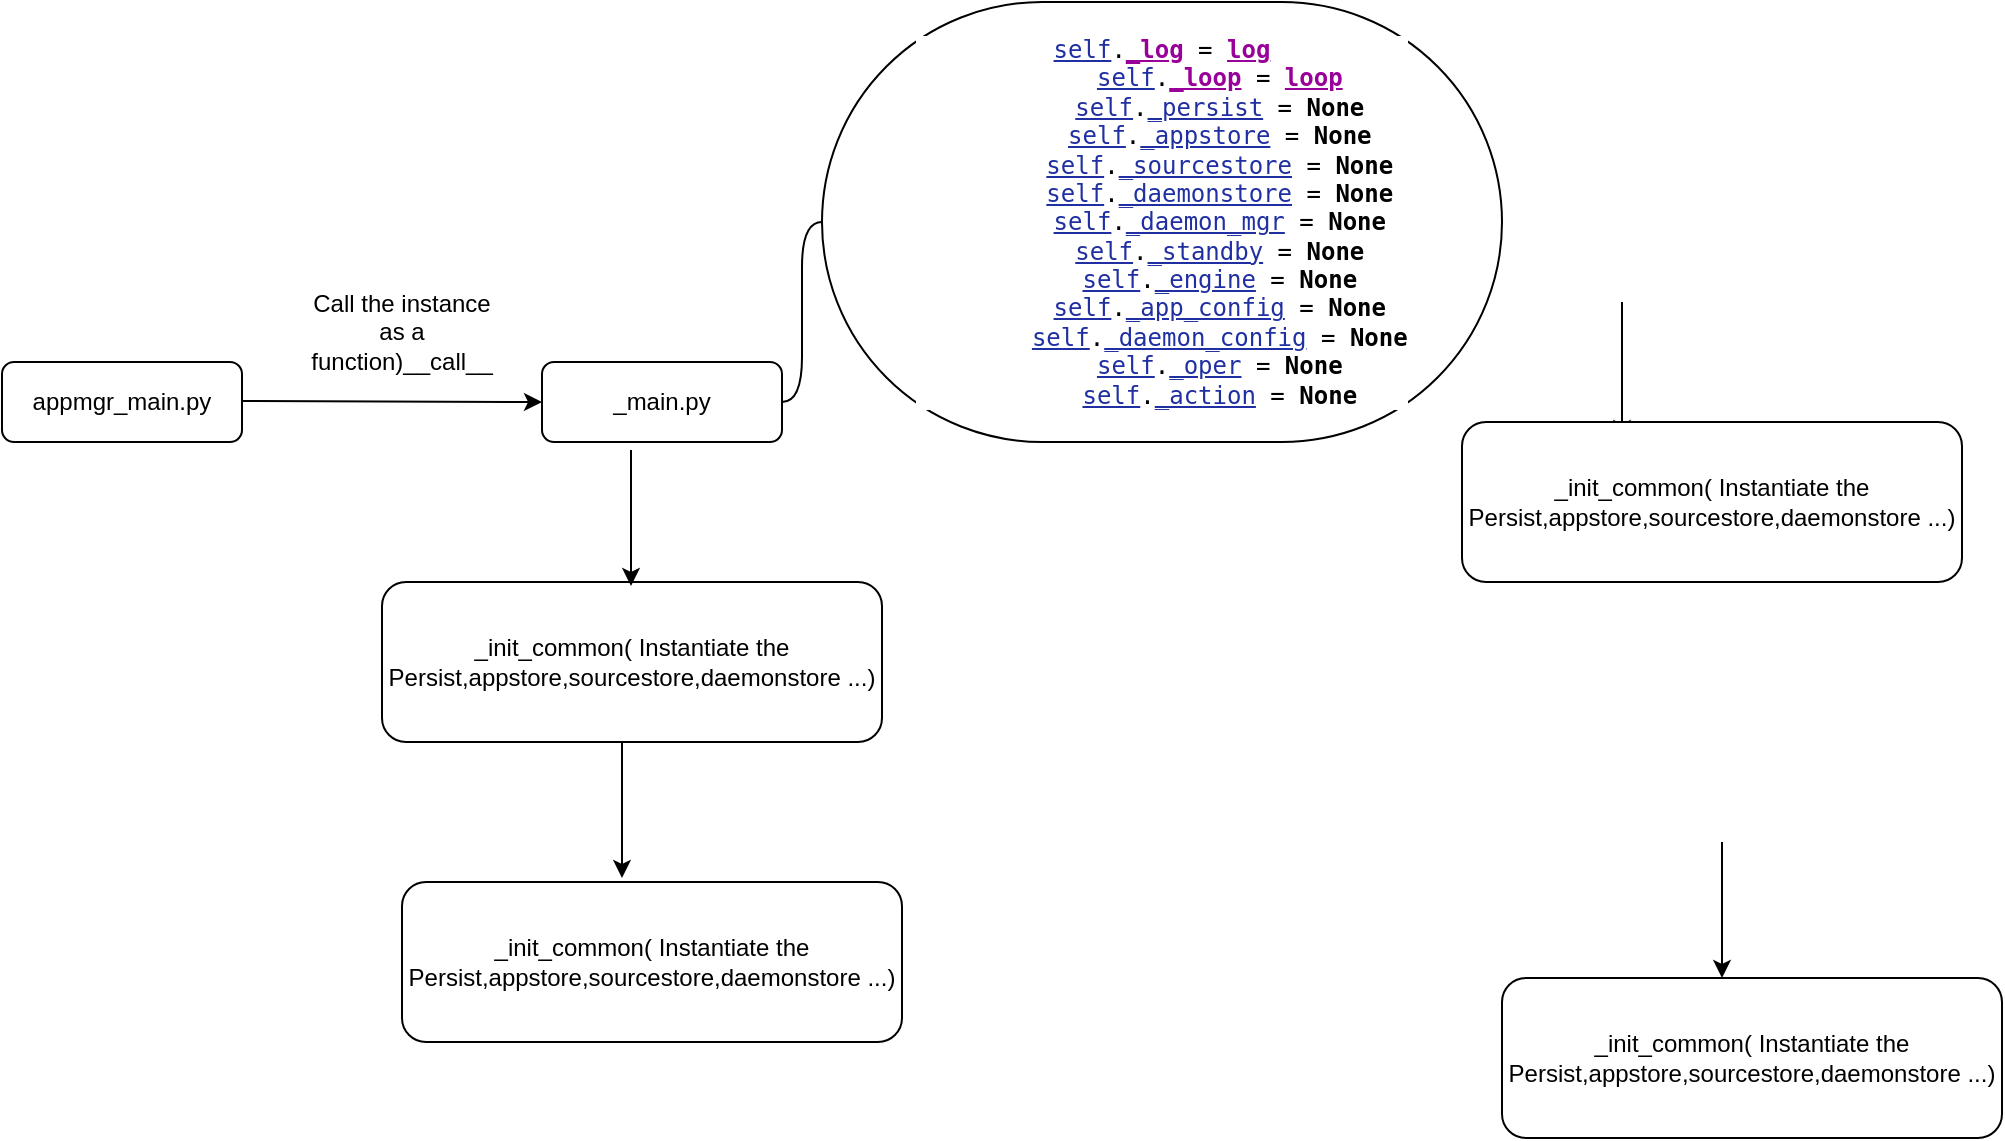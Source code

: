 <mxfile version="16.5.2" type="github">
  <diagram id="C5RBs43oDa-KdzZeNtuy" name="Page-1">
    <mxGraphModel dx="2125" dy="1890" grid="1" gridSize="10" guides="1" tooltips="1" connect="1" arrows="1" fold="1" page="1" pageScale="1" pageWidth="827" pageHeight="1169" math="0" shadow="0">
      <root>
        <mxCell id="WIyWlLk6GJQsqaUBKTNV-0" />
        <mxCell id="WIyWlLk6GJQsqaUBKTNV-1" parent="WIyWlLk6GJQsqaUBKTNV-0" />
        <mxCell id="WIyWlLk6GJQsqaUBKTNV-3" value="appmgr_main.py" style="rounded=1;whiteSpace=wrap;html=1;fontSize=12;glass=0;strokeWidth=1;shadow=0;" parent="WIyWlLk6GJQsqaUBKTNV-1" vertex="1">
          <mxGeometry x="-230" y="70" width="120" height="40" as="geometry" />
        </mxCell>
        <mxCell id="XO1icKDs8Vp44CP4bjN7-0" value="_main.py" style="rounded=1;whiteSpace=wrap;html=1;fontSize=12;glass=0;strokeWidth=1;shadow=0;" vertex="1" parent="WIyWlLk6GJQsqaUBKTNV-1">
          <mxGeometry x="40" y="70" width="120" height="40" as="geometry" />
        </mxCell>
        <mxCell id="XO1icKDs8Vp44CP4bjN7-1" value="" style="endArrow=classic;html=1;rounded=0;" edge="1" parent="WIyWlLk6GJQsqaUBKTNV-1">
          <mxGeometry width="50" height="50" relative="1" as="geometry">
            <mxPoint x="-110" y="89.5" as="sourcePoint" />
            <mxPoint x="40" y="90" as="targetPoint" />
          </mxGeometry>
        </mxCell>
        <mxCell id="XO1icKDs8Vp44CP4bjN7-2" value="Call the instance as a function)__call__" style="text;html=1;strokeColor=none;fillColor=none;align=center;verticalAlign=middle;whiteSpace=wrap;rounded=0;" vertex="1" parent="WIyWlLk6GJQsqaUBKTNV-1">
          <mxGeometry x="-60" y="40" width="60" height="30" as="geometry" />
        </mxCell>
        <mxCell id="XO1icKDs8Vp44CP4bjN7-5" value="&lt;pre style=&quot;border: 0px ; margin-top: 0px ; margin-bottom: 0px ; background-color: rgb(255 , 255 , 255)&quot;&gt;&lt;a href=&quot;https://wwwin-opengrok.cisco.com/xr-dev/s?defs=self&quot; class=&quot;intelliWindow-symbol&quot; style=&quot;color: rgb(32 , 48 , 162)&quot;&gt;self&lt;/a&gt;.&lt;a class=&quot;d intelliWindow-symbol&quot; href=&quot;https://wwwin-opengrok.cisco.com/xr-dev/xref/infra/appmgr/src/_mgr/_main.py?r=&amp;amp;mo=899&amp;amp;fi=47#_log&quot; style=&quot;color: rgb(153 , 0 , 153) ; font-weight: 700&quot;&gt;_log&lt;/a&gt; = &lt;a class=&quot;d intelliWindow-symbol&quot; href=&quot;https://wwwin-opengrok.cisco.com/xr-dev/xref/infra/appmgr/src/_mgr/_main.py?r=&amp;amp;mo=899&amp;amp;fi=47#log&quot; style=&quot;color: rgb(153 , 0 , 153) ; font-weight: 700&quot;&gt;log&lt;/a&gt;&lt;br/&gt;        &lt;a href=&quot;https://wwwin-opengrok.cisco.com/xr-dev/s?defs=self&quot; class=&quot;intelliWindow-symbol&quot; style=&quot;color: rgb(32 , 48 , 162)&quot;&gt;self&lt;/a&gt;.&lt;a class=&quot;d intelliWindow-symbol&quot; href=&quot;https://wwwin-opengrok.cisco.com/xr-dev/xref/infra/appmgr/src/_mgr/_main.py?r=&amp;amp;mo=899&amp;amp;fi=47#_loop&quot; style=&quot;color: rgb(153 , 0 , 153) ; font-weight: 700&quot;&gt;_loop&lt;/a&gt; = &lt;a class=&quot;d intelliWindow-symbol&quot; href=&quot;https://wwwin-opengrok.cisco.com/xr-dev/xref/infra/appmgr/src/_mgr/_main.py?r=&amp;amp;mo=899&amp;amp;fi=47#loop&quot; style=&quot;color: rgb(153 , 0 , 153) ; font-weight: 700&quot;&gt;loop&lt;/a&gt;&lt;br/&gt;        &lt;a href=&quot;https://wwwin-opengrok.cisco.com/xr-dev/s?defs=self&quot; class=&quot;intelliWindow-symbol&quot; style=&quot;color: rgb(32 , 48 , 162)&quot;&gt;self&lt;/a&gt;.&lt;a href=&quot;https://wwwin-opengrok.cisco.com/xr-dev/s?defs=_persist&quot; class=&quot;intelliWindow-symbol&quot; style=&quot;color: rgb(32 , 48 , 162)&quot;&gt;_persist&lt;/a&gt; = &lt;b&gt;None&lt;/b&gt;&lt;br/&gt;        &lt;a href=&quot;https://wwwin-opengrok.cisco.com/xr-dev/s?defs=self&quot; class=&quot;intelliWindow-symbol&quot; style=&quot;color: rgb(32 , 48 , 162)&quot;&gt;self&lt;/a&gt;.&lt;a href=&quot;https://wwwin-opengrok.cisco.com/xr-dev/s?defs=_appstore&quot; class=&quot;intelliWindow-symbol&quot; style=&quot;color: rgb(32 , 48 , 162)&quot;&gt;_appstore&lt;/a&gt; = &lt;b&gt;None&lt;/b&gt;&lt;br/&gt;        &lt;a href=&quot;https://wwwin-opengrok.cisco.com/xr-dev/s?defs=self&quot; class=&quot;intelliWindow-symbol&quot; style=&quot;color: rgb(32 , 48 , 162)&quot;&gt;self&lt;/a&gt;.&lt;a href=&quot;https://wwwin-opengrok.cisco.com/xr-dev/s?defs=_sourcestore&quot; class=&quot;intelliWindow-symbol&quot; style=&quot;color: rgb(32 , 48 , 162)&quot;&gt;_sourcestore&lt;/a&gt; = &lt;b&gt;None&lt;/b&gt;&lt;br/&gt;        &lt;a href=&quot;https://wwwin-opengrok.cisco.com/xr-dev/s?defs=self&quot; class=&quot;intelliWindow-symbol&quot; style=&quot;color: rgb(32 , 48 , 162)&quot;&gt;self&lt;/a&gt;.&lt;a href=&quot;https://wwwin-opengrok.cisco.com/xr-dev/s?defs=_daemonstore&quot; class=&quot;intelliWindow-symbol&quot; style=&quot;color: rgb(32 , 48 , 162)&quot;&gt;_daemonstore&lt;/a&gt; = &lt;b&gt;None&lt;/b&gt;&lt;br/&gt;        &lt;a href=&quot;https://wwwin-opengrok.cisco.com/xr-dev/s?defs=self&quot; class=&quot;intelliWindow-symbol&quot; style=&quot;color: rgb(32 , 48 , 162)&quot;&gt;self&lt;/a&gt;.&lt;a href=&quot;https://wwwin-opengrok.cisco.com/xr-dev/s?defs=_daemon_mgr&quot; class=&quot;intelliWindow-symbol&quot; style=&quot;color: rgb(32 , 48 , 162)&quot;&gt;_daemon_mgr&lt;/a&gt; = &lt;b&gt;None&lt;/b&gt;&lt;br/&gt;        &lt;a href=&quot;https://wwwin-opengrok.cisco.com/xr-dev/s?defs=self&quot; class=&quot;intelliWindow-symbol&quot; style=&quot;color: rgb(32 , 48 , 162)&quot;&gt;self&lt;/a&gt;.&lt;a href=&quot;https://wwwin-opengrok.cisco.com/xr-dev/s?defs=_standby&quot; class=&quot;intelliWindow-symbol&quot; style=&quot;color: rgb(32 , 48 , 162)&quot;&gt;_standby&lt;/a&gt; = &lt;b&gt;None&lt;/b&gt;&lt;br/&gt;        &lt;a href=&quot;https://wwwin-opengrok.cisco.com/xr-dev/s?defs=self&quot; class=&quot;intelliWindow-symbol&quot; style=&quot;color: rgb(32 , 48 , 162)&quot;&gt;self&lt;/a&gt;.&lt;a href=&quot;https://wwwin-opengrok.cisco.com/xr-dev/s?defs=_engine&quot; class=&quot;intelliWindow-symbol&quot; style=&quot;color: rgb(32 , 48 , 162)&quot;&gt;_engine&lt;/a&gt; = &lt;b&gt;None&lt;/b&gt;&lt;br/&gt;        &lt;a href=&quot;https://wwwin-opengrok.cisco.com/xr-dev/s?defs=self&quot; class=&quot;intelliWindow-symbol&quot; style=&quot;color: rgb(32 , 48 , 162)&quot;&gt;self&lt;/a&gt;.&lt;a href=&quot;https://wwwin-opengrok.cisco.com/xr-dev/s?defs=_app_config&quot; class=&quot;intelliWindow-symbol&quot; style=&quot;color: rgb(32 , 48 , 162)&quot;&gt;_app_config&lt;/a&gt; = &lt;b&gt;None&lt;/b&gt;&lt;br/&gt;        &lt;a href=&quot;https://wwwin-opengrok.cisco.com/xr-dev/s?defs=self&quot; class=&quot;intelliWindow-symbol&quot; style=&quot;color: rgb(32 , 48 , 162)&quot;&gt;self&lt;/a&gt;.&lt;a href=&quot;https://wwwin-opengrok.cisco.com/xr-dev/s?defs=_daemon_config&quot; class=&quot;intelliWindow-symbol&quot; style=&quot;color: rgb(32 , 48 , 162)&quot;&gt;_daemon_config&lt;/a&gt; = &lt;b&gt;None&lt;/b&gt;&lt;br/&gt;        &lt;a href=&quot;https://wwwin-opengrok.cisco.com/xr-dev/s?defs=self&quot; class=&quot;intelliWindow-symbol&quot; style=&quot;color: rgb(32 , 48 , 162)&quot;&gt;self&lt;/a&gt;.&lt;a href=&quot;https://wwwin-opengrok.cisco.com/xr-dev/s?defs=_oper&quot; class=&quot;intelliWindow-symbol&quot; style=&quot;color: rgb(32 , 48 , 162)&quot;&gt;_oper&lt;/a&gt; = &lt;b&gt;None&lt;/b&gt;&lt;br/&gt;        &lt;a href=&quot;https://wwwin-opengrok.cisco.com/xr-dev/s?defs=self&quot; class=&quot;intelliWindow-symbol&quot; style=&quot;color: rgb(32 , 48 , 162)&quot;&gt;self&lt;/a&gt;.&lt;a href=&quot;https://wwwin-opengrok.cisco.com/xr-dev/s?defs=_action&quot; class=&quot;intelliWindow-symbol&quot; style=&quot;color: rgb(32 , 48 , 162)&quot;&gt;_action&lt;/a&gt; = &lt;b&gt;None&lt;/b&gt;&lt;/pre&gt;" style="whiteSpace=wrap;html=1;rounded=1;arcSize=50;align=center;verticalAlign=middle;strokeWidth=1;autosize=1;spacing=4;treeFolding=1;treeMoving=1;newEdgeStyle={&quot;edgeStyle&quot;:&quot;entityRelationEdgeStyle&quot;,&quot;startArrow&quot;:&quot;none&quot;,&quot;endArrow&quot;:&quot;none&quot;,&quot;segment&quot;:10,&quot;curved&quot;:1};" vertex="1" parent="WIyWlLk6GJQsqaUBKTNV-1">
          <mxGeometry x="180" y="-110" width="340" height="220" as="geometry" />
        </mxCell>
        <mxCell id="XO1icKDs8Vp44CP4bjN7-6" value="" style="edgeStyle=entityRelationEdgeStyle;startArrow=none;endArrow=none;segment=10;curved=1;rounded=0;" edge="1" target="XO1icKDs8Vp44CP4bjN7-5" parent="WIyWlLk6GJQsqaUBKTNV-1">
          <mxGeometry relative="1" as="geometry">
            <mxPoint x="160" y="90" as="sourcePoint" />
          </mxGeometry>
        </mxCell>
        <mxCell id="XO1icKDs8Vp44CP4bjN7-21" value="" style="endArrow=classic;html=1;rounded=0;exitX=0.375;exitY=1.05;exitDx=0;exitDy=0;exitPerimeter=0;" edge="1" parent="WIyWlLk6GJQsqaUBKTNV-1">
          <mxGeometry width="50" height="50" relative="1" as="geometry">
            <mxPoint x="80" y="260" as="sourcePoint" />
            <mxPoint x="80" y="328" as="targetPoint" />
          </mxGeometry>
        </mxCell>
        <mxCell id="XO1icKDs8Vp44CP4bjN7-22" value="_init_common( Instantiate the Persist,appstore,sourcestore,daemonstore ...)&lt;br&gt;" style="rounded=1;whiteSpace=wrap;html=1;fontSize=12;glass=0;strokeWidth=1;shadow=0;" vertex="1" parent="WIyWlLk6GJQsqaUBKTNV-1">
          <mxGeometry x="-30" y="330" width="250" height="80" as="geometry" />
        </mxCell>
        <mxCell id="XO1icKDs8Vp44CP4bjN7-23" value="" style="endArrow=classic;html=1;rounded=0;exitX=0.375;exitY=1.05;exitDx=0;exitDy=0;exitPerimeter=0;" edge="1" parent="WIyWlLk6GJQsqaUBKTNV-1">
          <mxGeometry width="50" height="50" relative="1" as="geometry">
            <mxPoint x="630" y="310" as="sourcePoint" />
            <mxPoint x="630" y="378" as="targetPoint" />
          </mxGeometry>
        </mxCell>
        <mxCell id="XO1icKDs8Vp44CP4bjN7-24" value="_init_common( Instantiate the Persist,appstore,sourcestore,daemonstore ...)&lt;br&gt;" style="rounded=1;whiteSpace=wrap;html=1;fontSize=12;glass=0;strokeWidth=1;shadow=0;" vertex="1" parent="WIyWlLk6GJQsqaUBKTNV-1">
          <mxGeometry x="520" y="378" width="250" height="80" as="geometry" />
        </mxCell>
        <mxCell id="XO1icKDs8Vp44CP4bjN7-29" value="" style="endArrow=classic;html=1;rounded=0;exitX=0.375;exitY=1.05;exitDx=0;exitDy=0;exitPerimeter=0;" edge="1" parent="WIyWlLk6GJQsqaUBKTNV-1">
          <mxGeometry width="50" height="50" relative="1" as="geometry">
            <mxPoint x="580" y="40" as="sourcePoint" />
            <mxPoint x="580" y="108" as="targetPoint" />
          </mxGeometry>
        </mxCell>
        <mxCell id="XO1icKDs8Vp44CP4bjN7-30" value="_init_common( Instantiate the Persist,appstore,sourcestore,daemonstore ...)&lt;br&gt;" style="rounded=1;whiteSpace=wrap;html=1;fontSize=12;glass=0;strokeWidth=1;shadow=0;" vertex="1" parent="WIyWlLk6GJQsqaUBKTNV-1">
          <mxGeometry x="500" y="100" width="250" height="80" as="geometry" />
        </mxCell>
        <mxCell id="XO1icKDs8Vp44CP4bjN7-4" value="_init_common( Instantiate the Persist,appstore,sourcestore,daemonstore ...)&lt;br&gt;" style="rounded=1;whiteSpace=wrap;html=1;fontSize=12;glass=0;strokeWidth=1;shadow=0;" vertex="1" parent="WIyWlLk6GJQsqaUBKTNV-1">
          <mxGeometry x="-40" y="180" width="250" height="80" as="geometry" />
        </mxCell>
        <mxCell id="XO1icKDs8Vp44CP4bjN7-3" value="" style="endArrow=classic;html=1;rounded=0;exitX=0.375;exitY=1.05;exitDx=0;exitDy=0;exitPerimeter=0;" edge="1" parent="WIyWlLk6GJQsqaUBKTNV-1">
          <mxGeometry width="50" height="50" relative="1" as="geometry">
            <mxPoint x="84.5" y="114" as="sourcePoint" />
            <mxPoint x="84.5" y="182" as="targetPoint" />
            <Array as="points" />
          </mxGeometry>
        </mxCell>
      </root>
    </mxGraphModel>
  </diagram>
</mxfile>
